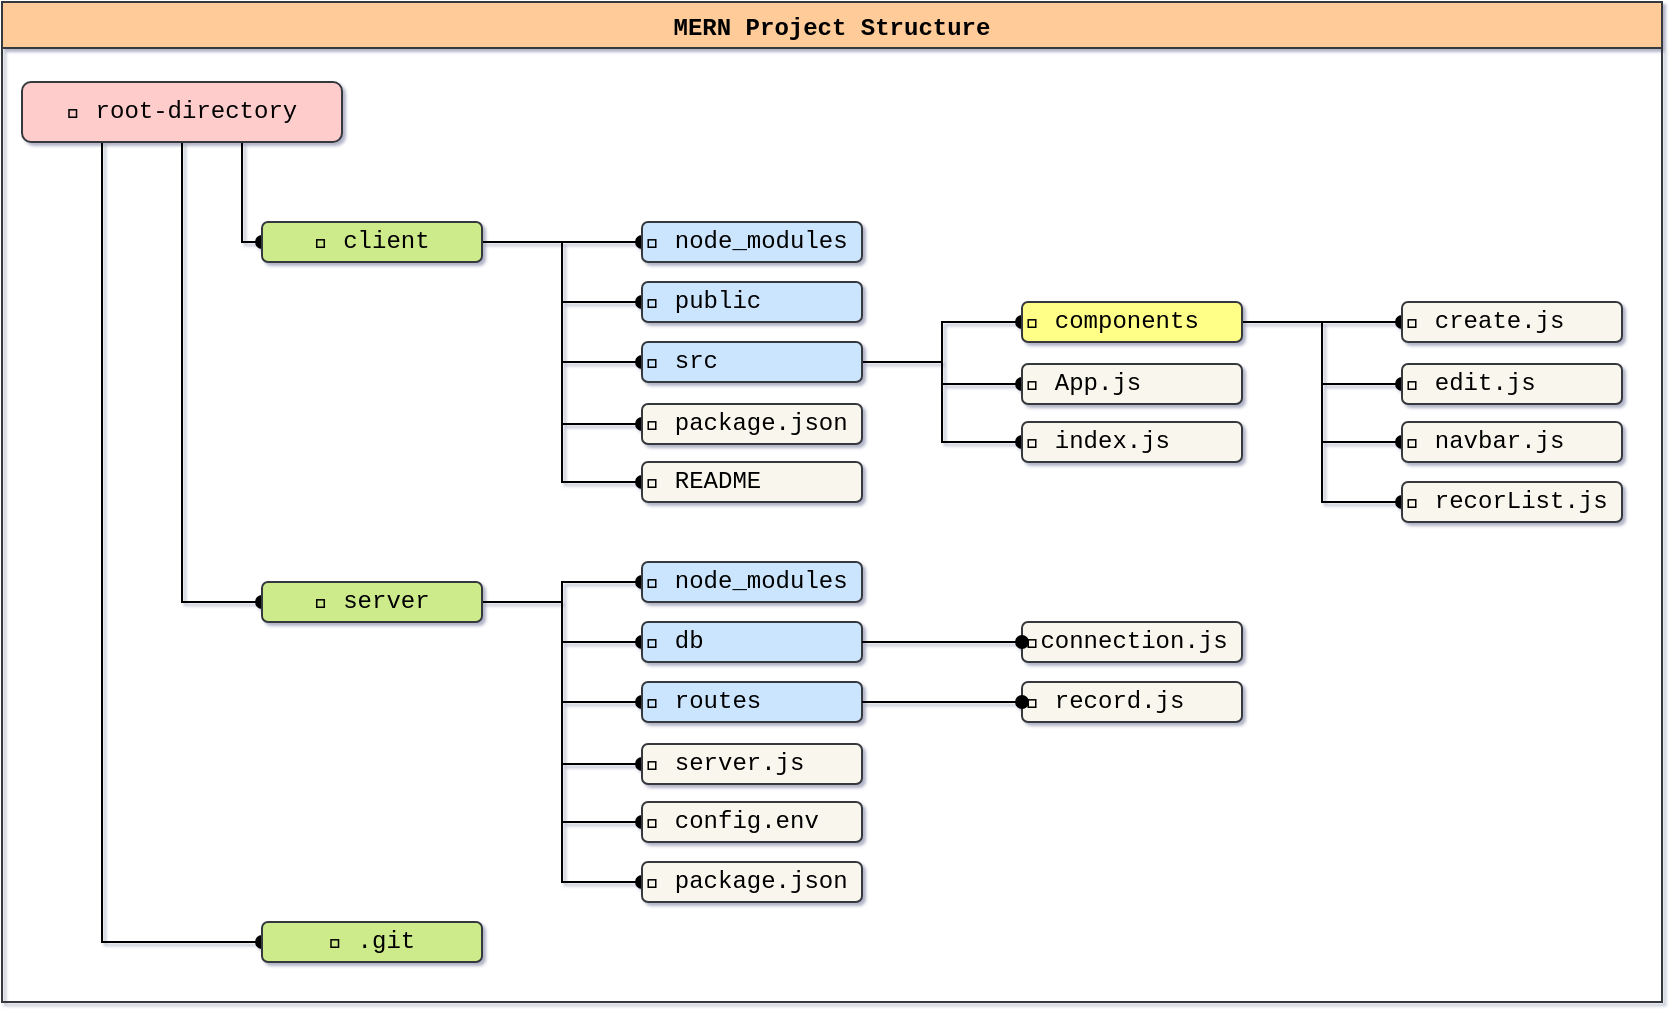 <mxfile version="18.1.1"><diagram id="moKjZWm3a4GhTDSwehVr" name="Page-1"><mxGraphModel dx="1117" dy="1091" grid="1" gridSize="10" guides="1" tooltips="1" connect="1" arrows="1" fold="1" page="1" pageScale="1" pageWidth="850" pageHeight="1100" background="none" math="0" shadow="1"><root><mxCell id="0"/><mxCell id="1" parent="0"/><mxCell id="p9yfoCqZQAOJfi34Y9Vy-5" value="MERN Project Structure " style="swimlane;fontFamily=Courier New;strokeColor=#36393d;fillColor=#ffcc99;glass=0;shadow=0;rounded=1;arcSize=0;labelBackgroundColor=none;sketch=0;swimlaneFillColor=none;swimlaneLine=1;" vertex="1" parent="1"><mxGeometry x="90" y="20" width="830" height="500" as="geometry"/></mxCell><mxCell id="p9yfoCqZQAOJfi34Y9Vy-33" value="" style="edgeStyle=orthogonalEdgeStyle;rounded=0;orthogonalLoop=1;jettySize=auto;html=1;fontFamily=Courier New;endArrow=oval;endFill=1;shadow=0;" edge="1" parent="p9yfoCqZQAOJfi34Y9Vy-5" source="p9yfoCqZQAOJfi34Y9Vy-27" target="p9yfoCqZQAOJfi34Y9Vy-32"><mxGeometry relative="1" as="geometry"/></mxCell><mxCell id="p9yfoCqZQAOJfi34Y9Vy-44" value="" style="edgeStyle=orthogonalEdgeStyle;rounded=0;orthogonalLoop=1;jettySize=auto;html=1;fontFamily=Courier New;endArrow=oval;endFill=1;shadow=0;" edge="1" parent="p9yfoCqZQAOJfi34Y9Vy-5" source="p9yfoCqZQAOJfi34Y9Vy-32" target="p9yfoCqZQAOJfi34Y9Vy-43"><mxGeometry relative="1" as="geometry"/></mxCell><mxCell id="p9yfoCqZQAOJfi34Y9Vy-51" style="edgeStyle=orthogonalEdgeStyle;rounded=0;orthogonalLoop=1;jettySize=auto;html=1;exitX=1;exitY=0.5;exitDx=0;exitDy=0;entryX=0;entryY=0.5;entryDx=0;entryDy=0;fontFamily=Courier New;endArrow=oval;endFill=1;shadow=0;" edge="1" parent="p9yfoCqZQAOJfi34Y9Vy-5" source="p9yfoCqZQAOJfi34Y9Vy-32" target="p9yfoCqZQAOJfi34Y9Vy-45"><mxGeometry relative="1" as="geometry"/></mxCell><mxCell id="p9yfoCqZQAOJfi34Y9Vy-52" style="edgeStyle=orthogonalEdgeStyle;rounded=0;orthogonalLoop=1;jettySize=auto;html=1;exitX=1;exitY=0.5;exitDx=0;exitDy=0;entryX=0;entryY=0.5;entryDx=0;entryDy=0;fontFamily=Courier New;endArrow=oval;endFill=1;shadow=0;" edge="1" parent="p9yfoCqZQAOJfi34Y9Vy-5" source="p9yfoCqZQAOJfi34Y9Vy-32" target="p9yfoCqZQAOJfi34Y9Vy-46"><mxGeometry relative="1" as="geometry"/></mxCell><mxCell id="p9yfoCqZQAOJfi34Y9Vy-53" style="edgeStyle=orthogonalEdgeStyle;rounded=0;orthogonalLoop=1;jettySize=auto;html=1;exitX=1;exitY=0.5;exitDx=0;exitDy=0;entryX=0;entryY=0.5;entryDx=0;entryDy=0;fontFamily=Courier New;endArrow=oval;endFill=1;shadow=0;" edge="1" parent="p9yfoCqZQAOJfi34Y9Vy-5" source="p9yfoCqZQAOJfi34Y9Vy-32" target="p9yfoCqZQAOJfi34Y9Vy-47"><mxGeometry relative="1" as="geometry"/></mxCell><mxCell id="p9yfoCqZQAOJfi34Y9Vy-9" style="rounded=0;orthogonalLoop=1;jettySize=auto;html=1;exitX=0.25;exitY=1;exitDx=0;exitDy=0;fontFamily=Courier New;endArrow=oval;endFill=1;entryX=0;entryY=0.5;entryDx=0;entryDy=0;edgeStyle=orthogonalEdgeStyle;shadow=0;" edge="1" parent="p9yfoCqZQAOJfi34Y9Vy-5" source="p9yfoCqZQAOJfi34Y9Vy-6" target="p9yfoCqZQAOJfi34Y9Vy-14"><mxGeometry relative="1" as="geometry"><mxPoint x="58" y="200" as="targetPoint"/><Array as="points"><mxPoint x="90" y="70"/><mxPoint x="90" y="300"/></Array></mxGeometry></mxCell><mxCell id="p9yfoCqZQAOJfi34Y9Vy-8" value="" style="edgeStyle=orthogonalEdgeStyle;rounded=0;orthogonalLoop=1;jettySize=auto;html=1;fontFamily=Courier New;endArrow=oval;endFill=1;shadow=0;" edge="1" parent="p9yfoCqZQAOJfi34Y9Vy-5" source="p9yfoCqZQAOJfi34Y9Vy-6" target="p9yfoCqZQAOJfi34Y9Vy-7"><mxGeometry relative="1" as="geometry"><Array as="points"><mxPoint x="120" y="120"/></Array></mxGeometry></mxCell><mxCell id="p9yfoCqZQAOJfi34Y9Vy-18" style="edgeStyle=orthogonalEdgeStyle;rounded=0;orthogonalLoop=1;jettySize=auto;html=1;exitX=0.25;exitY=1;exitDx=0;exitDy=0;entryX=0;entryY=0.5;entryDx=0;entryDy=0;fontFamily=Courier New;endArrow=oval;endFill=1;shadow=0;" edge="1" parent="p9yfoCqZQAOJfi34Y9Vy-5" source="p9yfoCqZQAOJfi34Y9Vy-6" target="p9yfoCqZQAOJfi34Y9Vy-17"><mxGeometry relative="1" as="geometry"/></mxCell><mxCell id="p9yfoCqZQAOJfi34Y9Vy-6" value="📁 root-directory" style="rounded=1;whiteSpace=wrap;html=1;shadow=0;glass=0;labelBackgroundColor=none;sketch=0;fontFamily=Courier New;strokeColor=#36393d;fillColor=#ffcccc;" vertex="1" parent="p9yfoCqZQAOJfi34Y9Vy-5"><mxGeometry x="10" y="40" width="160" height="30" as="geometry"/></mxCell><mxCell id="p9yfoCqZQAOJfi34Y9Vy-21" value="" style="edgeStyle=orthogonalEdgeStyle;rounded=0;orthogonalLoop=1;jettySize=auto;html=1;fontFamily=Courier New;endArrow=oval;endFill=1;shadow=0;" edge="1" parent="p9yfoCqZQAOJfi34Y9Vy-5" source="p9yfoCqZQAOJfi34Y9Vy-7" target="p9yfoCqZQAOJfi34Y9Vy-20"><mxGeometry relative="1" as="geometry"/></mxCell><mxCell id="p9yfoCqZQAOJfi34Y9Vy-26" style="edgeStyle=orthogonalEdgeStyle;rounded=0;orthogonalLoop=1;jettySize=auto;html=1;exitX=1;exitY=0.5;exitDx=0;exitDy=0;entryX=0;entryY=0.5;entryDx=0;entryDy=0;fontFamily=Courier New;endArrow=oval;endFill=1;shadow=0;" edge="1" parent="p9yfoCqZQAOJfi34Y9Vy-5" source="p9yfoCqZQAOJfi34Y9Vy-7" target="p9yfoCqZQAOJfi34Y9Vy-25"><mxGeometry relative="1" as="geometry"/></mxCell><mxCell id="p9yfoCqZQAOJfi34Y9Vy-28" style="edgeStyle=orthogonalEdgeStyle;rounded=0;orthogonalLoop=1;jettySize=auto;html=1;exitX=1;exitY=0.5;exitDx=0;exitDy=0;entryX=0;entryY=0.5;entryDx=0;entryDy=0;fontFamily=Courier New;endArrow=oval;endFill=1;shadow=0;" edge="1" parent="p9yfoCqZQAOJfi34Y9Vy-5" source="p9yfoCqZQAOJfi34Y9Vy-7" target="p9yfoCqZQAOJfi34Y9Vy-27"><mxGeometry relative="1" as="geometry"/></mxCell><mxCell id="p9yfoCqZQAOJfi34Y9Vy-40" style="edgeStyle=orthogonalEdgeStyle;rounded=0;orthogonalLoop=1;jettySize=auto;html=1;exitX=1;exitY=0.5;exitDx=0;exitDy=0;entryX=0;entryY=0.5;entryDx=0;entryDy=0;fontFamily=Courier New;endArrow=oval;endFill=1;shadow=0;" edge="1" parent="p9yfoCqZQAOJfi34Y9Vy-5" source="p9yfoCqZQAOJfi34Y9Vy-7" target="p9yfoCqZQAOJfi34Y9Vy-29"><mxGeometry relative="1" as="geometry"/></mxCell><mxCell id="p9yfoCqZQAOJfi34Y9Vy-41" style="edgeStyle=orthogonalEdgeStyle;rounded=0;orthogonalLoop=1;jettySize=auto;html=1;exitX=1;exitY=0.5;exitDx=0;exitDy=0;entryX=0;entryY=0.5;entryDx=0;entryDy=0;fontFamily=Courier New;endArrow=oval;endFill=1;shadow=0;" edge="1" parent="p9yfoCqZQAOJfi34Y9Vy-5" source="p9yfoCqZQAOJfi34Y9Vy-7" target="p9yfoCqZQAOJfi34Y9Vy-31"><mxGeometry relative="1" as="geometry"/></mxCell><mxCell id="p9yfoCqZQAOJfi34Y9Vy-7" value="📁 client" style="rounded=1;whiteSpace=wrap;html=1;shadow=0;glass=0;labelBackgroundColor=none;sketch=0;fontFamily=Courier New;strokeColor=#36393d;fillColor=#cdeb8b;" vertex="1" parent="p9yfoCqZQAOJfi34Y9Vy-5"><mxGeometry x="130" y="110" width="110" height="20" as="geometry"/></mxCell><mxCell id="p9yfoCqZQAOJfi34Y9Vy-59" style="edgeStyle=orthogonalEdgeStyle;rounded=0;orthogonalLoop=1;jettySize=auto;html=1;exitX=1;exitY=0.5;exitDx=0;exitDy=0;entryX=0;entryY=0.5;entryDx=0;entryDy=0;fontFamily=Courier New;endArrow=oval;endFill=1;shadow=0;" edge="1" parent="p9yfoCqZQAOJfi34Y9Vy-5" source="p9yfoCqZQAOJfi34Y9Vy-14" target="p9yfoCqZQAOJfi34Y9Vy-54"><mxGeometry relative="1" as="geometry"/></mxCell><mxCell id="p9yfoCqZQAOJfi34Y9Vy-65" style="edgeStyle=orthogonalEdgeStyle;rounded=0;orthogonalLoop=1;jettySize=auto;html=1;exitX=1;exitY=0.5;exitDx=0;exitDy=0;entryX=0;entryY=0.5;entryDx=0;entryDy=0;fontFamily=Courier New;endArrow=oval;endFill=1;shadow=0;" edge="1" parent="p9yfoCqZQAOJfi34Y9Vy-5" source="p9yfoCqZQAOJfi34Y9Vy-14" target="p9yfoCqZQAOJfi34Y9Vy-55"><mxGeometry relative="1" as="geometry"/></mxCell><mxCell id="p9yfoCqZQAOJfi34Y9Vy-66" style="edgeStyle=orthogonalEdgeStyle;rounded=0;orthogonalLoop=1;jettySize=auto;html=1;exitX=1;exitY=0.5;exitDx=0;exitDy=0;entryX=0;entryY=0.5;entryDx=0;entryDy=0;fontFamily=Courier New;endArrow=oval;endFill=1;shadow=0;" edge="1" parent="p9yfoCqZQAOJfi34Y9Vy-5" source="p9yfoCqZQAOJfi34Y9Vy-14" target="p9yfoCqZQAOJfi34Y9Vy-56"><mxGeometry relative="1" as="geometry"/></mxCell><mxCell id="p9yfoCqZQAOJfi34Y9Vy-67" style="edgeStyle=orthogonalEdgeStyle;rounded=0;orthogonalLoop=1;jettySize=auto;html=1;exitX=1;exitY=0.5;exitDx=0;exitDy=0;entryX=0;entryY=0.5;entryDx=0;entryDy=0;fontFamily=Courier New;endArrow=oval;endFill=1;shadow=0;" edge="1" parent="p9yfoCqZQAOJfi34Y9Vy-5" source="p9yfoCqZQAOJfi34Y9Vy-14" target="p9yfoCqZQAOJfi34Y9Vy-58"><mxGeometry relative="1" as="geometry"/></mxCell><mxCell id="p9yfoCqZQAOJfi34Y9Vy-68" style="edgeStyle=orthogonalEdgeStyle;rounded=0;orthogonalLoop=1;jettySize=auto;html=1;exitX=1;exitY=0.5;exitDx=0;exitDy=0;entryX=0;entryY=0.5;entryDx=0;entryDy=0;fontFamily=Courier New;endArrow=oval;endFill=1;shadow=0;" edge="1" parent="p9yfoCqZQAOJfi34Y9Vy-5" source="p9yfoCqZQAOJfi34Y9Vy-14" target="p9yfoCqZQAOJfi34Y9Vy-57"><mxGeometry relative="1" as="geometry"/></mxCell><mxCell id="p9yfoCqZQAOJfi34Y9Vy-69" style="edgeStyle=orthogonalEdgeStyle;rounded=0;orthogonalLoop=1;jettySize=auto;html=1;exitX=1;exitY=0.5;exitDx=0;exitDy=0;entryX=0;entryY=0.5;entryDx=0;entryDy=0;fontFamily=Courier New;endArrow=oval;endFill=1;shadow=0;" edge="1" parent="p9yfoCqZQAOJfi34Y9Vy-5" source="p9yfoCqZQAOJfi34Y9Vy-14" target="p9yfoCqZQAOJfi34Y9Vy-60"><mxGeometry relative="1" as="geometry"/></mxCell><mxCell id="p9yfoCqZQAOJfi34Y9Vy-14" value="📁 server" style="rounded=1;whiteSpace=wrap;html=1;shadow=0;glass=0;labelBackgroundColor=none;sketch=0;fontFamily=Courier New;strokeColor=#36393d;fillColor=#cdeb8b;" vertex="1" parent="p9yfoCqZQAOJfi34Y9Vy-5"><mxGeometry x="130" y="290" width="110" height="20" as="geometry"/></mxCell><mxCell id="p9yfoCqZQAOJfi34Y9Vy-17" value="📁 .git" style="rounded=1;whiteSpace=wrap;html=1;shadow=0;glass=0;labelBackgroundColor=none;sketch=0;fontFamily=Courier New;strokeColor=#36393d;fillColor=#cdeb8b;" vertex="1" parent="p9yfoCqZQAOJfi34Y9Vy-5"><mxGeometry x="130" y="460" width="110" height="20" as="geometry"/></mxCell><mxCell id="p9yfoCqZQAOJfi34Y9Vy-38" style="edgeStyle=orthogonalEdgeStyle;rounded=0;orthogonalLoop=1;jettySize=auto;html=1;exitX=1;exitY=0.5;exitDx=0;exitDy=0;entryX=0;entryY=0.5;entryDx=0;entryDy=0;fontFamily=Courier New;endArrow=oval;endFill=1;shadow=0;" edge="1" parent="p9yfoCqZQAOJfi34Y9Vy-5" source="p9yfoCqZQAOJfi34Y9Vy-27" target="p9yfoCqZQAOJfi34Y9Vy-34"><mxGeometry relative="1" as="geometry"/></mxCell><mxCell id="p9yfoCqZQAOJfi34Y9Vy-39" style="edgeStyle=orthogonalEdgeStyle;rounded=0;orthogonalLoop=1;jettySize=auto;html=1;exitX=1;exitY=0.5;exitDx=0;exitDy=0;entryX=0;entryY=0.5;entryDx=0;entryDy=0;fontFamily=Courier New;endArrow=oval;endFill=1;shadow=0;" edge="1" parent="p9yfoCqZQAOJfi34Y9Vy-5" source="p9yfoCqZQAOJfi34Y9Vy-27" target="p9yfoCqZQAOJfi34Y9Vy-35"><mxGeometry relative="1" as="geometry"/></mxCell><mxCell id="p9yfoCqZQAOJfi34Y9Vy-50" value="" style="group;shadow=0;" vertex="1" connectable="0" parent="p9yfoCqZQAOJfi34Y9Vy-5"><mxGeometry x="700" y="150" width="110" height="110" as="geometry"/></mxCell><mxCell id="p9yfoCqZQAOJfi34Y9Vy-43" value="📄 create.js" style="rounded=1;whiteSpace=wrap;html=1;shadow=0;glass=0;labelBackgroundColor=none;sketch=0;fontFamily=Courier New;strokeColor=#36393d;fillColor=#f9f7ed;align=left;spacingTop=0;" vertex="1" parent="p9yfoCqZQAOJfi34Y9Vy-50"><mxGeometry width="110" height="20" as="geometry"/></mxCell><mxCell id="p9yfoCqZQAOJfi34Y9Vy-47" value="📄 recorList.js" style="rounded=1;whiteSpace=wrap;html=1;shadow=0;glass=0;labelBackgroundColor=none;sketch=0;fontFamily=Courier New;strokeColor=#36393d;fillColor=#f9f7ed;align=left;spacingTop=0;" vertex="1" parent="p9yfoCqZQAOJfi34Y9Vy-50"><mxGeometry y="90" width="110" height="20" as="geometry"/></mxCell><mxCell id="p9yfoCqZQAOJfi34Y9Vy-46" value="📄 navbar.js" style="rounded=1;whiteSpace=wrap;html=1;shadow=0;glass=0;labelBackgroundColor=none;sketch=0;fontFamily=Courier New;strokeColor=#36393d;fillColor=#f9f7ed;align=left;spacingTop=0;" vertex="1" parent="p9yfoCqZQAOJfi34Y9Vy-50"><mxGeometry y="60" width="110" height="20" as="geometry"/></mxCell><mxCell id="p9yfoCqZQAOJfi34Y9Vy-45" value="📄 edit.js" style="rounded=1;whiteSpace=wrap;html=1;shadow=0;glass=0;labelBackgroundColor=none;sketch=0;fontFamily=Courier New;strokeColor=#36393d;fillColor=#f9f7ed;align=left;spacingTop=0;" vertex="1" parent="p9yfoCqZQAOJfi34Y9Vy-50"><mxGeometry y="31" width="110" height="20" as="geometry"/></mxCell><mxCell id="p9yfoCqZQAOJfi34Y9Vy-62" value="" style="group;shadow=0;" vertex="1" connectable="0" parent="p9yfoCqZQAOJfi34Y9Vy-5"><mxGeometry x="320" y="280" width="110" height="170" as="geometry"/></mxCell><mxCell id="p9yfoCqZQAOJfi34Y9Vy-54" value="📁 node_modules" style="rounded=1;whiteSpace=wrap;html=1;shadow=0;glass=0;labelBackgroundColor=none;sketch=0;fontFamily=Courier New;strokeColor=#36393d;fillColor=#cce5ff;align=left;spacingTop=0;" vertex="1" parent="p9yfoCqZQAOJfi34Y9Vy-62"><mxGeometry width="110" height="20" as="geometry"/></mxCell><mxCell id="p9yfoCqZQAOJfi34Y9Vy-55" value="📁 db" style="rounded=1;whiteSpace=wrap;html=1;shadow=0;glass=0;labelBackgroundColor=none;sketch=0;fontFamily=Courier New;strokeColor=#36393d;fillColor=#cce5ff;align=left;spacingTop=0;" vertex="1" parent="p9yfoCqZQAOJfi34Y9Vy-62"><mxGeometry y="30" width="110" height="20" as="geometry"/></mxCell><mxCell id="p9yfoCqZQAOJfi34Y9Vy-56" value="📁 routes" style="rounded=1;whiteSpace=wrap;html=1;shadow=0;glass=0;labelBackgroundColor=none;sketch=0;fontFamily=Courier New;strokeColor=#36393d;fillColor=#cce5ff;align=left;spacingTop=0;" vertex="1" parent="p9yfoCqZQAOJfi34Y9Vy-62"><mxGeometry y="60" width="110" height="20" as="geometry"/></mxCell><mxCell id="p9yfoCqZQAOJfi34Y9Vy-57" value="📄 config.env" style="rounded=1;whiteSpace=wrap;html=1;shadow=0;glass=0;labelBackgroundColor=none;sketch=0;fontFamily=Courier New;strokeColor=#36393d;fillColor=#f9f7ed;align=left;spacingTop=0;" vertex="1" parent="p9yfoCqZQAOJfi34Y9Vy-62"><mxGeometry y="120" width="110" height="20" as="geometry"/></mxCell><mxCell id="p9yfoCqZQAOJfi34Y9Vy-58" value="📄 server.js" style="rounded=1;whiteSpace=wrap;html=1;shadow=0;glass=0;labelBackgroundColor=none;sketch=0;fontFamily=Courier New;strokeColor=#36393d;fillColor=#f9f7ed;align=left;spacingTop=0;" vertex="1" parent="p9yfoCqZQAOJfi34Y9Vy-62"><mxGeometry y="91" width="110" height="20" as="geometry"/></mxCell><mxCell id="p9yfoCqZQAOJfi34Y9Vy-60" value="📄 package.json" style="rounded=1;whiteSpace=wrap;html=1;shadow=0;glass=0;labelBackgroundColor=none;sketch=0;fontFamily=Courier New;strokeColor=#36393d;fillColor=#f9f7ed;align=left;spacingTop=0;" vertex="1" parent="p9yfoCqZQAOJfi34Y9Vy-62"><mxGeometry y="150" width="110" height="20" as="geometry"/></mxCell><mxCell id="p9yfoCqZQAOJfi34Y9Vy-63" value="" style="group;shadow=0;" vertex="1" connectable="0" parent="p9yfoCqZQAOJfi34Y9Vy-5"><mxGeometry x="320" y="110" width="110" height="140" as="geometry"/></mxCell><mxCell id="p9yfoCqZQAOJfi34Y9Vy-20" value="📁 node_modules" style="rounded=1;whiteSpace=wrap;html=1;shadow=0;glass=0;labelBackgroundColor=none;sketch=0;fontFamily=Courier New;strokeColor=#36393d;fillColor=#cce5ff;align=left;spacingTop=0;" vertex="1" parent="p9yfoCqZQAOJfi34Y9Vy-63"><mxGeometry width="110" height="20" as="geometry"/></mxCell><mxCell id="p9yfoCqZQAOJfi34Y9Vy-25" value="📁 public" style="rounded=1;whiteSpace=wrap;html=1;shadow=0;glass=0;labelBackgroundColor=none;sketch=0;fontFamily=Courier New;strokeColor=#36393d;fillColor=#cce5ff;align=left;spacingTop=0;" vertex="1" parent="p9yfoCqZQAOJfi34Y9Vy-63"><mxGeometry y="30" width="110" height="20" as="geometry"/></mxCell><mxCell id="p9yfoCqZQAOJfi34Y9Vy-27" value="📁 src" style="rounded=1;whiteSpace=wrap;html=1;shadow=0;glass=0;labelBackgroundColor=none;sketch=0;fontFamily=Courier New;strokeColor=#36393d;fillColor=#cce5ff;align=left;spacingTop=0;" vertex="1" parent="p9yfoCqZQAOJfi34Y9Vy-63"><mxGeometry y="60" width="110" height="20" as="geometry"/></mxCell><mxCell id="p9yfoCqZQAOJfi34Y9Vy-31" value="📄 README" style="rounded=1;whiteSpace=wrap;html=1;shadow=0;glass=0;labelBackgroundColor=none;sketch=0;fontFamily=Courier New;strokeColor=#36393d;fillColor=#f9f7ed;align=left;spacingTop=0;" vertex="1" parent="p9yfoCqZQAOJfi34Y9Vy-63"><mxGeometry y="120" width="110" height="20" as="geometry"/></mxCell><mxCell id="p9yfoCqZQAOJfi34Y9Vy-29" value="📄 package.json" style="rounded=1;whiteSpace=wrap;html=1;shadow=0;glass=0;labelBackgroundColor=none;sketch=0;fontFamily=Courier New;strokeColor=#36393d;fillColor=#f9f7ed;align=left;spacingTop=0;" vertex="1" parent="p9yfoCqZQAOJfi34Y9Vy-63"><mxGeometry y="91" width="110" height="20" as="geometry"/></mxCell><mxCell id="p9yfoCqZQAOJfi34Y9Vy-64" value="" style="group;shadow=0;" vertex="1" connectable="0" parent="p9yfoCqZQAOJfi34Y9Vy-5"><mxGeometry x="510" y="150" width="110" height="80" as="geometry"/></mxCell><mxCell id="p9yfoCqZQAOJfi34Y9Vy-34" value="📄 App.js" style="rounded=1;whiteSpace=wrap;html=1;shadow=0;glass=0;labelBackgroundColor=none;sketch=0;fontFamily=Courier New;strokeColor=#36393d;fillColor=#f9f7ed;align=left;spacingTop=0;" vertex="1" parent="p9yfoCqZQAOJfi34Y9Vy-64"><mxGeometry y="31" width="110" height="20" as="geometry"/></mxCell><mxCell id="p9yfoCqZQAOJfi34Y9Vy-35" value="📄 index.js" style="rounded=1;whiteSpace=wrap;html=1;shadow=0;glass=0;labelBackgroundColor=none;sketch=0;fontFamily=Courier New;strokeColor=#36393d;fillColor=#f9f7ed;align=left;spacingTop=0;" vertex="1" parent="p9yfoCqZQAOJfi34Y9Vy-64"><mxGeometry y="60" width="110" height="20" as="geometry"/></mxCell><mxCell id="p9yfoCqZQAOJfi34Y9Vy-32" value="📁 components" style="rounded=1;whiteSpace=wrap;html=1;shadow=0;glass=0;labelBackgroundColor=none;sketch=0;fontFamily=Courier New;strokeColor=#36393d;fillColor=#ffff88;align=left;spacingTop=0;" vertex="1" parent="p9yfoCqZQAOJfi34Y9Vy-64"><mxGeometry width="110" height="20" as="geometry"/></mxCell><mxCell id="p9yfoCqZQAOJfi34Y9Vy-70" value="📄connection.js" style="rounded=1;whiteSpace=wrap;html=1;shadow=0;glass=0;labelBackgroundColor=none;sketch=0;fontFamily=Courier New;strokeColor=#36393d;fillColor=#f9f7ed;align=left;spacingTop=0;" vertex="1" parent="1"><mxGeometry x="600" y="330" width="110" height="20" as="geometry"/></mxCell><mxCell id="p9yfoCqZQAOJfi34Y9Vy-71" value="" style="edgeStyle=orthogonalEdgeStyle;rounded=0;orthogonalLoop=1;jettySize=auto;html=1;fontFamily=Courier New;endArrow=oval;endFill=1;shadow=0;" edge="1" parent="1" source="p9yfoCqZQAOJfi34Y9Vy-55" target="p9yfoCqZQAOJfi34Y9Vy-70"><mxGeometry relative="1" as="geometry"/></mxCell><mxCell id="p9yfoCqZQAOJfi34Y9Vy-73" value="📄 record.js" style="rounded=1;whiteSpace=wrap;html=1;shadow=0;glass=0;labelBackgroundColor=none;sketch=0;fontFamily=Courier New;strokeColor=#36393d;fillColor=#f9f7ed;align=left;spacingTop=0;" vertex="1" parent="1"><mxGeometry x="600" y="360" width="110" height="20" as="geometry"/></mxCell><mxCell id="p9yfoCqZQAOJfi34Y9Vy-74" value="" style="edgeStyle=orthogonalEdgeStyle;rounded=0;orthogonalLoop=1;jettySize=auto;html=1;fontFamily=Courier New;endArrow=oval;endFill=1;shadow=0;" edge="1" parent="1" source="p9yfoCqZQAOJfi34Y9Vy-56" target="p9yfoCqZQAOJfi34Y9Vy-73"><mxGeometry relative="1" as="geometry"/></mxCell></root></mxGraphModel></diagram></mxfile>
